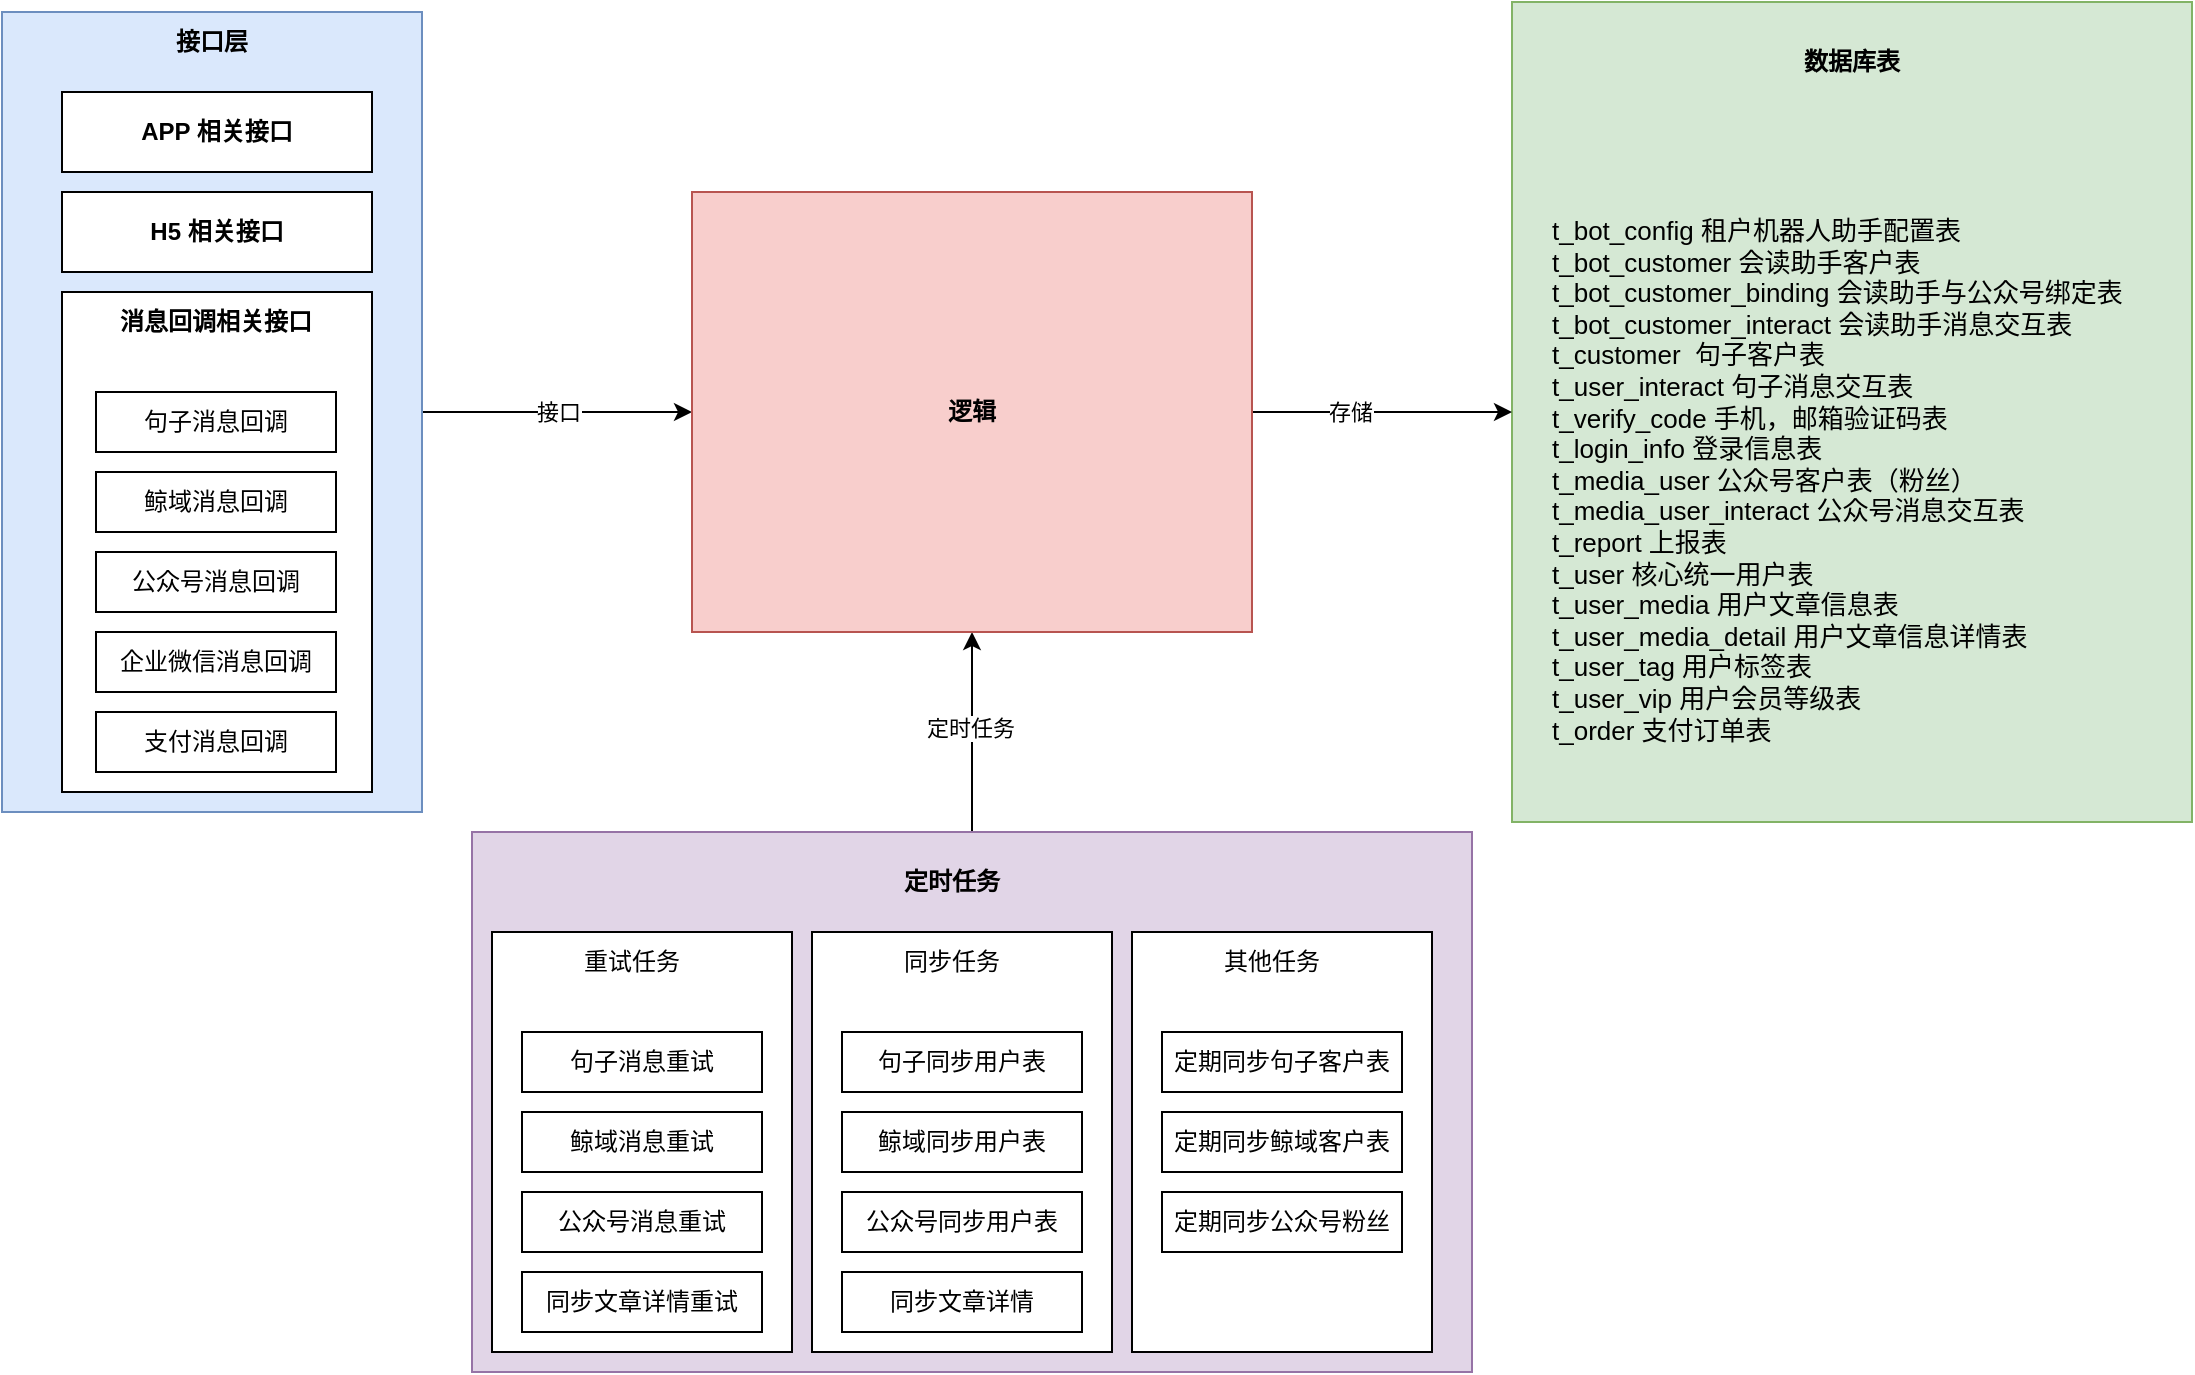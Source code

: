 <mxfile version="21.3.7" type="github">
  <diagram name="第 1 页" id="qILngWPg5egS9xk_PMey">
    <mxGraphModel dx="2069" dy="1997" grid="1" gridSize="10" guides="1" tooltips="1" connect="1" arrows="1" fold="1" page="1" pageScale="1" pageWidth="827" pageHeight="1169" math="0" shadow="0">
      <root>
        <mxCell id="0" />
        <mxCell id="1" parent="0" />
        <mxCell id="1QAKIGve34cdBMiaPZUU-39" value="接口" style="edgeStyle=orthogonalEdgeStyle;rounded=0;orthogonalLoop=1;jettySize=auto;html=1;exitX=1;exitY=0.5;exitDx=0;exitDy=0;" edge="1" parent="1" source="1QAKIGve34cdBMiaPZUU-37" target="1QAKIGve34cdBMiaPZUU-28">
          <mxGeometry relative="1" as="geometry" />
        </mxCell>
        <mxCell id="1QAKIGve34cdBMiaPZUU-37" value="" style="rounded=0;whiteSpace=wrap;html=1;fillColor=#dae8fc;strokeColor=#6c8ebf;" vertex="1" parent="1">
          <mxGeometry x="-45" y="-150" width="210" height="400" as="geometry" />
        </mxCell>
        <mxCell id="1QAKIGve34cdBMiaPZUU-34" value="" style="rounded=0;whiteSpace=wrap;html=1;fillColor=#d5e8d4;strokeColor=#82b366;" vertex="1" parent="1">
          <mxGeometry x="710" y="-155" width="340" height="410" as="geometry" />
        </mxCell>
        <mxCell id="1QAKIGve34cdBMiaPZUU-36" style="edgeStyle=orthogonalEdgeStyle;rounded=0;orthogonalLoop=1;jettySize=auto;html=1;exitX=0.5;exitY=0;exitDx=0;exitDy=0;entryX=0.5;entryY=1;entryDx=0;entryDy=0;" edge="1" parent="1" source="1QAKIGve34cdBMiaPZUU-1" target="1QAKIGve34cdBMiaPZUU-28">
          <mxGeometry relative="1" as="geometry" />
        </mxCell>
        <mxCell id="1QAKIGve34cdBMiaPZUU-42" value="定时任务" style="edgeLabel;html=1;align=center;verticalAlign=middle;resizable=0;points=[];" vertex="1" connectable="0" parent="1QAKIGve34cdBMiaPZUU-36">
          <mxGeometry x="0.04" y="1" relative="1" as="geometry">
            <mxPoint as="offset" />
          </mxGeometry>
        </mxCell>
        <mxCell id="1QAKIGve34cdBMiaPZUU-1" value="" style="rounded=0;whiteSpace=wrap;html=1;fillColor=#e1d5e7;strokeColor=#9673a6;" vertex="1" parent="1">
          <mxGeometry x="190" y="260" width="500" height="270" as="geometry" />
        </mxCell>
        <mxCell id="1QAKIGve34cdBMiaPZUU-2" value="" style="rounded=0;whiteSpace=wrap;html=1;" vertex="1" parent="1">
          <mxGeometry x="200" y="310" width="150" height="210" as="geometry" />
        </mxCell>
        <mxCell id="1QAKIGve34cdBMiaPZUU-3" value="&lt;b&gt;H5 相关接口&lt;/b&gt;" style="rounded=0;whiteSpace=wrap;html=1;" vertex="1" parent="1">
          <mxGeometry x="-15" y="-60" width="155" height="40" as="geometry" />
        </mxCell>
        <mxCell id="1QAKIGve34cdBMiaPZUU-4" value="句子消息重试" style="rounded=0;whiteSpace=wrap;html=1;" vertex="1" parent="1">
          <mxGeometry x="215" y="360" width="120" height="30" as="geometry" />
        </mxCell>
        <mxCell id="1QAKIGve34cdBMiaPZUU-5" value="鲸域消息重试" style="rounded=0;whiteSpace=wrap;html=1;" vertex="1" parent="1">
          <mxGeometry x="215" y="400" width="120" height="30" as="geometry" />
        </mxCell>
        <mxCell id="1QAKIGve34cdBMiaPZUU-6" value="公众号消息重试" style="rounded=0;whiteSpace=wrap;html=1;" vertex="1" parent="1">
          <mxGeometry x="215" y="440" width="120" height="30" as="geometry" />
        </mxCell>
        <mxCell id="1QAKIGve34cdBMiaPZUU-7" value="重试任务" style="text;html=1;strokeColor=none;fillColor=none;align=center;verticalAlign=middle;whiteSpace=wrap;rounded=0;" vertex="1" parent="1">
          <mxGeometry x="240" y="310" width="60" height="30" as="geometry" />
        </mxCell>
        <mxCell id="1QAKIGve34cdBMiaPZUU-8" value="" style="rounded=0;whiteSpace=wrap;html=1;" vertex="1" parent="1">
          <mxGeometry x="360" y="310" width="150" height="210" as="geometry" />
        </mxCell>
        <mxCell id="1QAKIGve34cdBMiaPZUU-9" value="句子同步用户表" style="rounded=0;whiteSpace=wrap;html=1;" vertex="1" parent="1">
          <mxGeometry x="375" y="360" width="120" height="30" as="geometry" />
        </mxCell>
        <mxCell id="1QAKIGve34cdBMiaPZUU-10" value="鲸域同步用户表" style="rounded=0;whiteSpace=wrap;html=1;" vertex="1" parent="1">
          <mxGeometry x="375" y="400" width="120" height="30" as="geometry" />
        </mxCell>
        <mxCell id="1QAKIGve34cdBMiaPZUU-11" value="公众号同步用户表" style="rounded=0;whiteSpace=wrap;html=1;" vertex="1" parent="1">
          <mxGeometry x="375" y="440" width="120" height="30" as="geometry" />
        </mxCell>
        <mxCell id="1QAKIGve34cdBMiaPZUU-12" value="同步任务" style="text;html=1;strokeColor=none;fillColor=none;align=center;verticalAlign=middle;whiteSpace=wrap;rounded=0;" vertex="1" parent="1">
          <mxGeometry x="400" y="310" width="60" height="30" as="geometry" />
        </mxCell>
        <mxCell id="1QAKIGve34cdBMiaPZUU-13" value="" style="rounded=0;whiteSpace=wrap;html=1;" vertex="1" parent="1">
          <mxGeometry x="520" y="310" width="150" height="210" as="geometry" />
        </mxCell>
        <mxCell id="1QAKIGve34cdBMiaPZUU-14" value="同步文章详情" style="rounded=0;whiteSpace=wrap;html=1;" vertex="1" parent="1">
          <mxGeometry x="375" y="480" width="120" height="30" as="geometry" />
        </mxCell>
        <mxCell id="1QAKIGve34cdBMiaPZUU-15" value="定期同步句子客户表" style="rounded=0;whiteSpace=wrap;html=1;" vertex="1" parent="1">
          <mxGeometry x="535" y="360" width="120" height="30" as="geometry" />
        </mxCell>
        <mxCell id="1QAKIGve34cdBMiaPZUU-16" value="定期同步公众号粉丝" style="rounded=0;whiteSpace=wrap;html=1;" vertex="1" parent="1">
          <mxGeometry x="535" y="440" width="120" height="30" as="geometry" />
        </mxCell>
        <mxCell id="1QAKIGve34cdBMiaPZUU-17" value="其他任务" style="text;html=1;strokeColor=none;fillColor=none;align=center;verticalAlign=middle;whiteSpace=wrap;rounded=0;" vertex="1" parent="1">
          <mxGeometry x="560" y="310" width="60" height="30" as="geometry" />
        </mxCell>
        <mxCell id="1QAKIGve34cdBMiaPZUU-18" value="同步文章详情重试" style="rounded=0;whiteSpace=wrap;html=1;" vertex="1" parent="1">
          <mxGeometry x="215" y="480" width="120" height="30" as="geometry" />
        </mxCell>
        <mxCell id="1QAKIGve34cdBMiaPZUU-19" value="定期同步鲸域客户表" style="rounded=0;whiteSpace=wrap;html=1;" vertex="1" parent="1">
          <mxGeometry x="535" y="400" width="120" height="30" as="geometry" />
        </mxCell>
        <mxCell id="1QAKIGve34cdBMiaPZUU-20" value="" style="rounded=0;whiteSpace=wrap;html=1;" vertex="1" parent="1">
          <mxGeometry x="-15" y="-10" width="155" height="250" as="geometry" />
        </mxCell>
        <mxCell id="1QAKIGve34cdBMiaPZUU-21" value="句子消息回调" style="rounded=0;whiteSpace=wrap;html=1;" vertex="1" parent="1">
          <mxGeometry x="2" y="40" width="120" height="30" as="geometry" />
        </mxCell>
        <mxCell id="1QAKIGve34cdBMiaPZUU-22" value="鲸域消息回调" style="rounded=0;whiteSpace=wrap;html=1;" vertex="1" parent="1">
          <mxGeometry x="2" y="80" width="120" height="30" as="geometry" />
        </mxCell>
        <mxCell id="1QAKIGve34cdBMiaPZUU-23" value="公众号消息回调" style="rounded=0;whiteSpace=wrap;html=1;" vertex="1" parent="1">
          <mxGeometry x="2" y="120" width="120" height="30" as="geometry" />
        </mxCell>
        <mxCell id="1QAKIGve34cdBMiaPZUU-24" value="消息回调相关接口" style="text;html=1;strokeColor=none;fillColor=none;align=center;verticalAlign=middle;whiteSpace=wrap;rounded=0;fontStyle=1" vertex="1" parent="1">
          <mxGeometry x="8.25" y="-10" width="107.5" height="30" as="geometry" />
        </mxCell>
        <mxCell id="1QAKIGve34cdBMiaPZUU-25" value="企业微信消息回调" style="rounded=0;whiteSpace=wrap;html=1;" vertex="1" parent="1">
          <mxGeometry x="2" y="160" width="120" height="30" as="geometry" />
        </mxCell>
        <mxCell id="1QAKIGve34cdBMiaPZUU-26" value="支付消息回调" style="rounded=0;whiteSpace=wrap;html=1;" vertex="1" parent="1">
          <mxGeometry x="2" y="200" width="120" height="30" as="geometry" />
        </mxCell>
        <mxCell id="1QAKIGve34cdBMiaPZUU-27" value="&lt;b&gt;APP 相关接口&lt;/b&gt;" style="rounded=0;whiteSpace=wrap;html=1;" vertex="1" parent="1">
          <mxGeometry x="-15" y="-110" width="155" height="40" as="geometry" />
        </mxCell>
        <mxCell id="1QAKIGve34cdBMiaPZUU-40" style="edgeStyle=orthogonalEdgeStyle;rounded=0;orthogonalLoop=1;jettySize=auto;html=1;exitX=1;exitY=0.5;exitDx=0;exitDy=0;entryX=0;entryY=0.5;entryDx=0;entryDy=0;" edge="1" parent="1" source="1QAKIGve34cdBMiaPZUU-28" target="1QAKIGve34cdBMiaPZUU-34">
          <mxGeometry relative="1" as="geometry" />
        </mxCell>
        <mxCell id="1QAKIGve34cdBMiaPZUU-41" value="存储" style="edgeLabel;html=1;align=center;verticalAlign=middle;resizable=0;points=[];" vertex="1" connectable="0" parent="1QAKIGve34cdBMiaPZUU-40">
          <mxGeometry x="-0.246" relative="1" as="geometry">
            <mxPoint as="offset" />
          </mxGeometry>
        </mxCell>
        <mxCell id="1QAKIGve34cdBMiaPZUU-28" value="" style="rounded=0;whiteSpace=wrap;html=1;fillColor=#f8cecc;strokeColor=#b85450;" vertex="1" parent="1">
          <mxGeometry x="300" y="-60" width="280" height="220" as="geometry" />
        </mxCell>
        <mxCell id="1QAKIGve34cdBMiaPZUU-31" value="&lt;div style=&quot;font-size: 13px;&quot;&gt;t_bot_config 租户机器人助手配置表&lt;/div&gt;&lt;div style=&quot;font-size: 13px;&quot;&gt;t_bot_customer 会读助手客户表&lt;/div&gt;&lt;div style=&quot;font-size: 13px;&quot;&gt;t_bot_customer_binding 会读助手与公众号绑定表&lt;/div&gt;&lt;div style=&quot;font-size: 13px;&quot;&gt;t_bot_customer_interact 会读助手消息交互表&lt;/div&gt;&lt;div style=&quot;font-size: 13px;&quot;&gt;t_customer&amp;nbsp; 句子客户表&lt;/div&gt;&lt;div style=&quot;font-size: 13px;&quot;&gt;t_user_interact 句子消息交互表&lt;/div&gt;&lt;div style=&quot;font-size: 13px;&quot;&gt;t_verify_code 手机，邮箱验证码表&lt;/div&gt;&lt;div style=&quot;font-size: 13px;&quot;&gt;t_login_info 登录信息表&lt;/div&gt;&lt;div style=&quot;font-size: 13px;&quot;&gt;t_media_user 公众号客户表（粉丝）&lt;/div&gt;&lt;div style=&quot;font-size: 13px;&quot;&gt;t_media_user_interact 公众号消息交互表&lt;/div&gt;&lt;div style=&quot;font-size: 13px;&quot;&gt;t_report 上报表&lt;/div&gt;&lt;div style=&quot;font-size: 13px;&quot;&gt;t_user 核心统一用户表&lt;/div&gt;&lt;div style=&quot;font-size: 13px;&quot;&gt;t_user_media 用户文章信息表&lt;/div&gt;&lt;div style=&quot;font-size: 13px;&quot;&gt;t_user_media_detail 用户文章信息详情表&lt;/div&gt;&lt;div style=&quot;font-size: 13px;&quot;&gt;t_user_tag 用户标签表&lt;/div&gt;&lt;div style=&quot;font-size: 13px;&quot;&gt;t_user_vip 用户会员等级表&lt;/div&gt;&lt;div style=&quot;font-size: 13px;&quot;&gt;t_order 支付订单表&lt;/div&gt;" style="text;html=1;align=left;verticalAlign=top;resizable=0;points=[];autosize=1;strokeColor=none;fillColor=none;fontSize=13;spacingTop=5;spacingBottom=6;spacingLeft=3;" vertex="1" parent="1">
          <mxGeometry x="725" y="-60" width="310" height="290" as="geometry" />
        </mxCell>
        <mxCell id="1QAKIGve34cdBMiaPZUU-32" value="&lt;b&gt;定时任务&lt;/b&gt;" style="text;html=1;strokeColor=none;fillColor=none;align=center;verticalAlign=middle;whiteSpace=wrap;rounded=0;" vertex="1" parent="1">
          <mxGeometry x="400" y="270" width="60" height="30" as="geometry" />
        </mxCell>
        <mxCell id="1QAKIGve34cdBMiaPZUU-33" value="&lt;b&gt;逻辑&lt;/b&gt;" style="text;html=1;strokeColor=none;fillColor=none;align=center;verticalAlign=middle;whiteSpace=wrap;rounded=0;" vertex="1" parent="1">
          <mxGeometry x="410" y="35" width="60" height="30" as="geometry" />
        </mxCell>
        <mxCell id="1QAKIGve34cdBMiaPZUU-35" value="&lt;b&gt;数据库表&lt;/b&gt;" style="text;html=1;strokeColor=none;fillColor=none;align=center;verticalAlign=middle;whiteSpace=wrap;rounded=0;" vertex="1" parent="1">
          <mxGeometry x="850" y="-140" width="60" height="30" as="geometry" />
        </mxCell>
        <mxCell id="1QAKIGve34cdBMiaPZUU-38" value="&lt;b&gt;接口层&lt;/b&gt;" style="text;html=1;strokeColor=none;fillColor=none;align=center;verticalAlign=middle;whiteSpace=wrap;rounded=0;" vertex="1" parent="1">
          <mxGeometry x="30" y="-150" width="60" height="30" as="geometry" />
        </mxCell>
      </root>
    </mxGraphModel>
  </diagram>
</mxfile>
